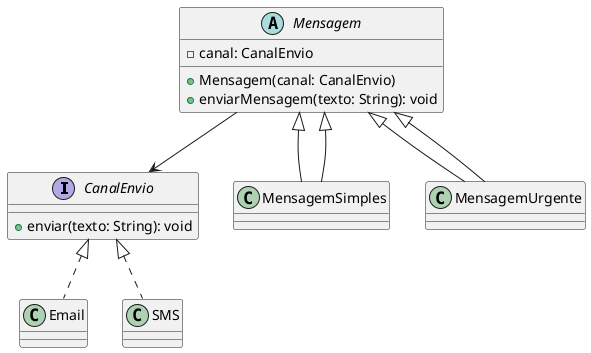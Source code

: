@startuml Messageria
interface CanalEnvio {
    +enviar(texto: String): void
}

abstract class Mensagem {
    -canal: CanalEnvio
    +Mensagem(canal: CanalEnvio)
    +enviarMensagem(texto: String): void
}

class MensagemSimples extends Mensagem
class MensagemUrgente extends Mensagem

Mensagem --> CanalEnvio
MensagemSimples --|> Mensagem
MensagemUrgente --|> Mensagem
CanalEnvio <|.. Email
CanalEnvio <|.. SMS
@enduml
